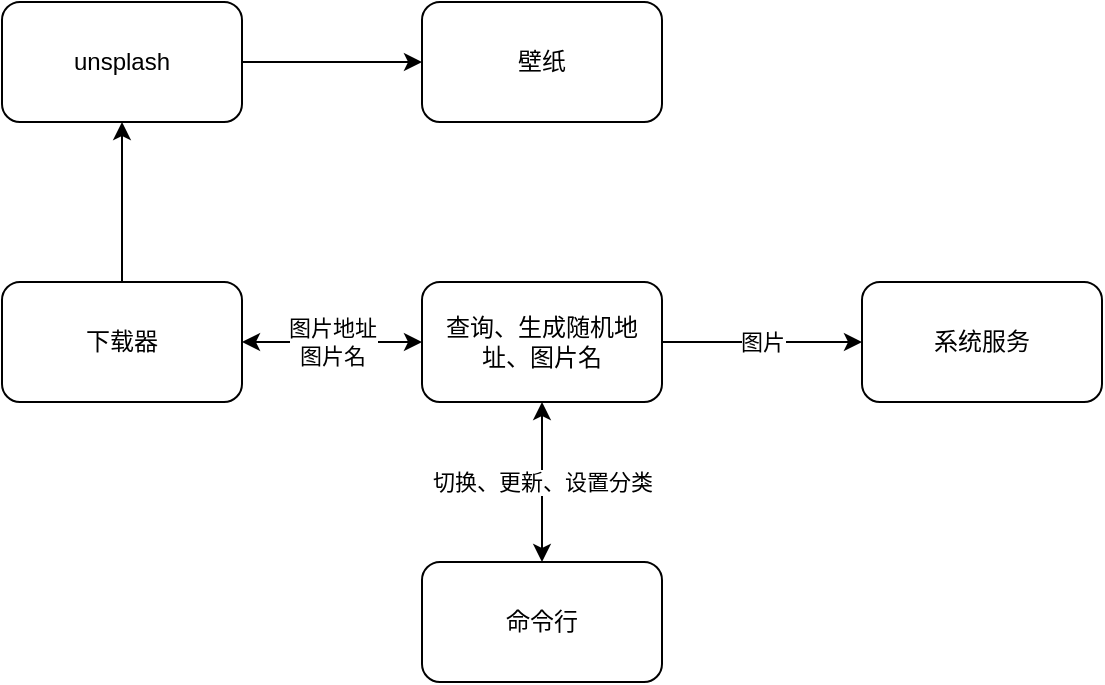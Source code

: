 <mxfile version="13.6.4" type="github">
  <diagram id="m49S94pavcVrb-F-UaH3" name="Page-1">
    <mxGraphModel dx="946" dy="623" grid="1" gridSize="10" guides="1" tooltips="1" connect="1" arrows="1" fold="1" page="1" pageScale="1" pageWidth="1200" pageHeight="1920" math="0" shadow="0">
      <root>
        <mxCell id="0" />
        <mxCell id="1" parent="0" />
        <mxCell id="GOHDsnTZnEIXyOG2t7lB-1" value="壁纸" style="rounded=1;whiteSpace=wrap;html=1;" parent="1" vertex="1">
          <mxGeometry x="340" y="140" width="120" height="60" as="geometry" />
        </mxCell>
        <mxCell id="GOHDsnTZnEIXyOG2t7lB-2" value="命令行" style="rounded=1;whiteSpace=wrap;html=1;" parent="1" vertex="1">
          <mxGeometry x="340" y="420" width="120" height="60" as="geometry" />
        </mxCell>
        <mxCell id="GOHDsnTZnEIXyOG2t7lB-3" value="系统服务" style="rounded=1;whiteSpace=wrap;html=1;" parent="1" vertex="1">
          <mxGeometry x="560" y="280" width="120" height="60" as="geometry" />
        </mxCell>
        <mxCell id="eyw7B-HwYzlmNGud0pGO-9" value="图片" style="edgeStyle=orthogonalEdgeStyle;rounded=0;orthogonalLoop=1;jettySize=auto;html=1;" edge="1" parent="1" source="GOHDsnTZnEIXyOG2t7lB-4" target="GOHDsnTZnEIXyOG2t7lB-3">
          <mxGeometry relative="1" as="geometry" />
        </mxCell>
        <mxCell id="GOHDsnTZnEIXyOG2t7lB-4" value="查询、生成随机地址、图片名" style="rounded=1;whiteSpace=wrap;html=1;" parent="1" vertex="1">
          <mxGeometry x="340" y="280" width="120" height="60" as="geometry" />
        </mxCell>
        <mxCell id="eyw7B-HwYzlmNGud0pGO-4" style="edgeStyle=orthogonalEdgeStyle;rounded=0;orthogonalLoop=1;jettySize=auto;html=1;" edge="1" parent="1" source="GOHDsnTZnEIXyOG2t7lB-5" target="GOHDsnTZnEIXyOG2t7lB-1">
          <mxGeometry relative="1" as="geometry" />
        </mxCell>
        <mxCell id="GOHDsnTZnEIXyOG2t7lB-5" value="unsplash" style="rounded=1;whiteSpace=wrap;html=1;" parent="1" vertex="1">
          <mxGeometry x="130" y="140" width="120" height="60" as="geometry" />
        </mxCell>
        <mxCell id="GOHDsnTZnEIXyOG2t7lB-6" value="切换、更新、设置分类" style="endArrow=classic;startArrow=classic;html=1;exitX=0.5;exitY=1;exitDx=0;exitDy=0;entryX=0.5;entryY=0;entryDx=0;entryDy=0;" parent="1" source="GOHDsnTZnEIXyOG2t7lB-4" target="GOHDsnTZnEIXyOG2t7lB-2" edge="1">
          <mxGeometry width="50" height="50" relative="1" as="geometry">
            <mxPoint x="300" y="380" as="sourcePoint" />
            <mxPoint x="420" y="410" as="targetPoint" />
          </mxGeometry>
        </mxCell>
        <mxCell id="eyw7B-HwYzlmNGud0pGO-3" style="edgeStyle=orthogonalEdgeStyle;rounded=0;orthogonalLoop=1;jettySize=auto;html=1;" edge="1" parent="1" source="eyw7B-HwYzlmNGud0pGO-1" target="GOHDsnTZnEIXyOG2t7lB-5">
          <mxGeometry relative="1" as="geometry" />
        </mxCell>
        <mxCell id="eyw7B-HwYzlmNGud0pGO-1" value="下载器" style="whiteSpace=wrap;html=1;rounded=1;" vertex="1" parent="1">
          <mxGeometry x="130" y="280" width="120" height="60" as="geometry" />
        </mxCell>
        <mxCell id="eyw7B-HwYzlmNGud0pGO-11" value="图片地址&lt;br&gt;图片名" style="endArrow=classic;startArrow=classic;html=1;entryX=0;entryY=0.5;entryDx=0;entryDy=0;exitX=1;exitY=0.5;exitDx=0;exitDy=0;" edge="1" parent="1" source="eyw7B-HwYzlmNGud0pGO-1" target="GOHDsnTZnEIXyOG2t7lB-4">
          <mxGeometry width="50" height="50" relative="1" as="geometry">
            <mxPoint x="220" y="430" as="sourcePoint" />
            <mxPoint x="270" y="380" as="targetPoint" />
          </mxGeometry>
        </mxCell>
      </root>
    </mxGraphModel>
  </diagram>
</mxfile>
